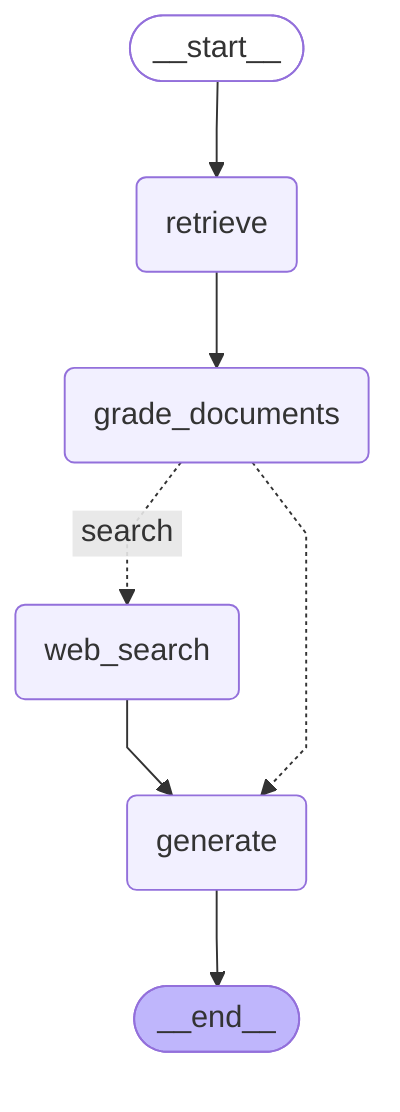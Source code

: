 %%{init: {'flowchart': {'curve': 'linear'}}}%%
graph TD;
	__start__([__start__]):::first
	retrieve(retrieve)
	grade_documents(grade_documents)
	generate(generate)
	web_search(web_search)
	__end__([__end__]):::last
	__start__ --> retrieve;
	generate --> __end__;
	retrieve --> grade_documents;
	web_search --> generate;
	grade_documents -. &nbspsearch&nbsp .-> web_search;
	grade_documents -.-> generate;
	classDef default fill:#f2f0ff,line-height:1.2
	classDef first fill-opacity:0
	classDef last fill:#bfb6fc